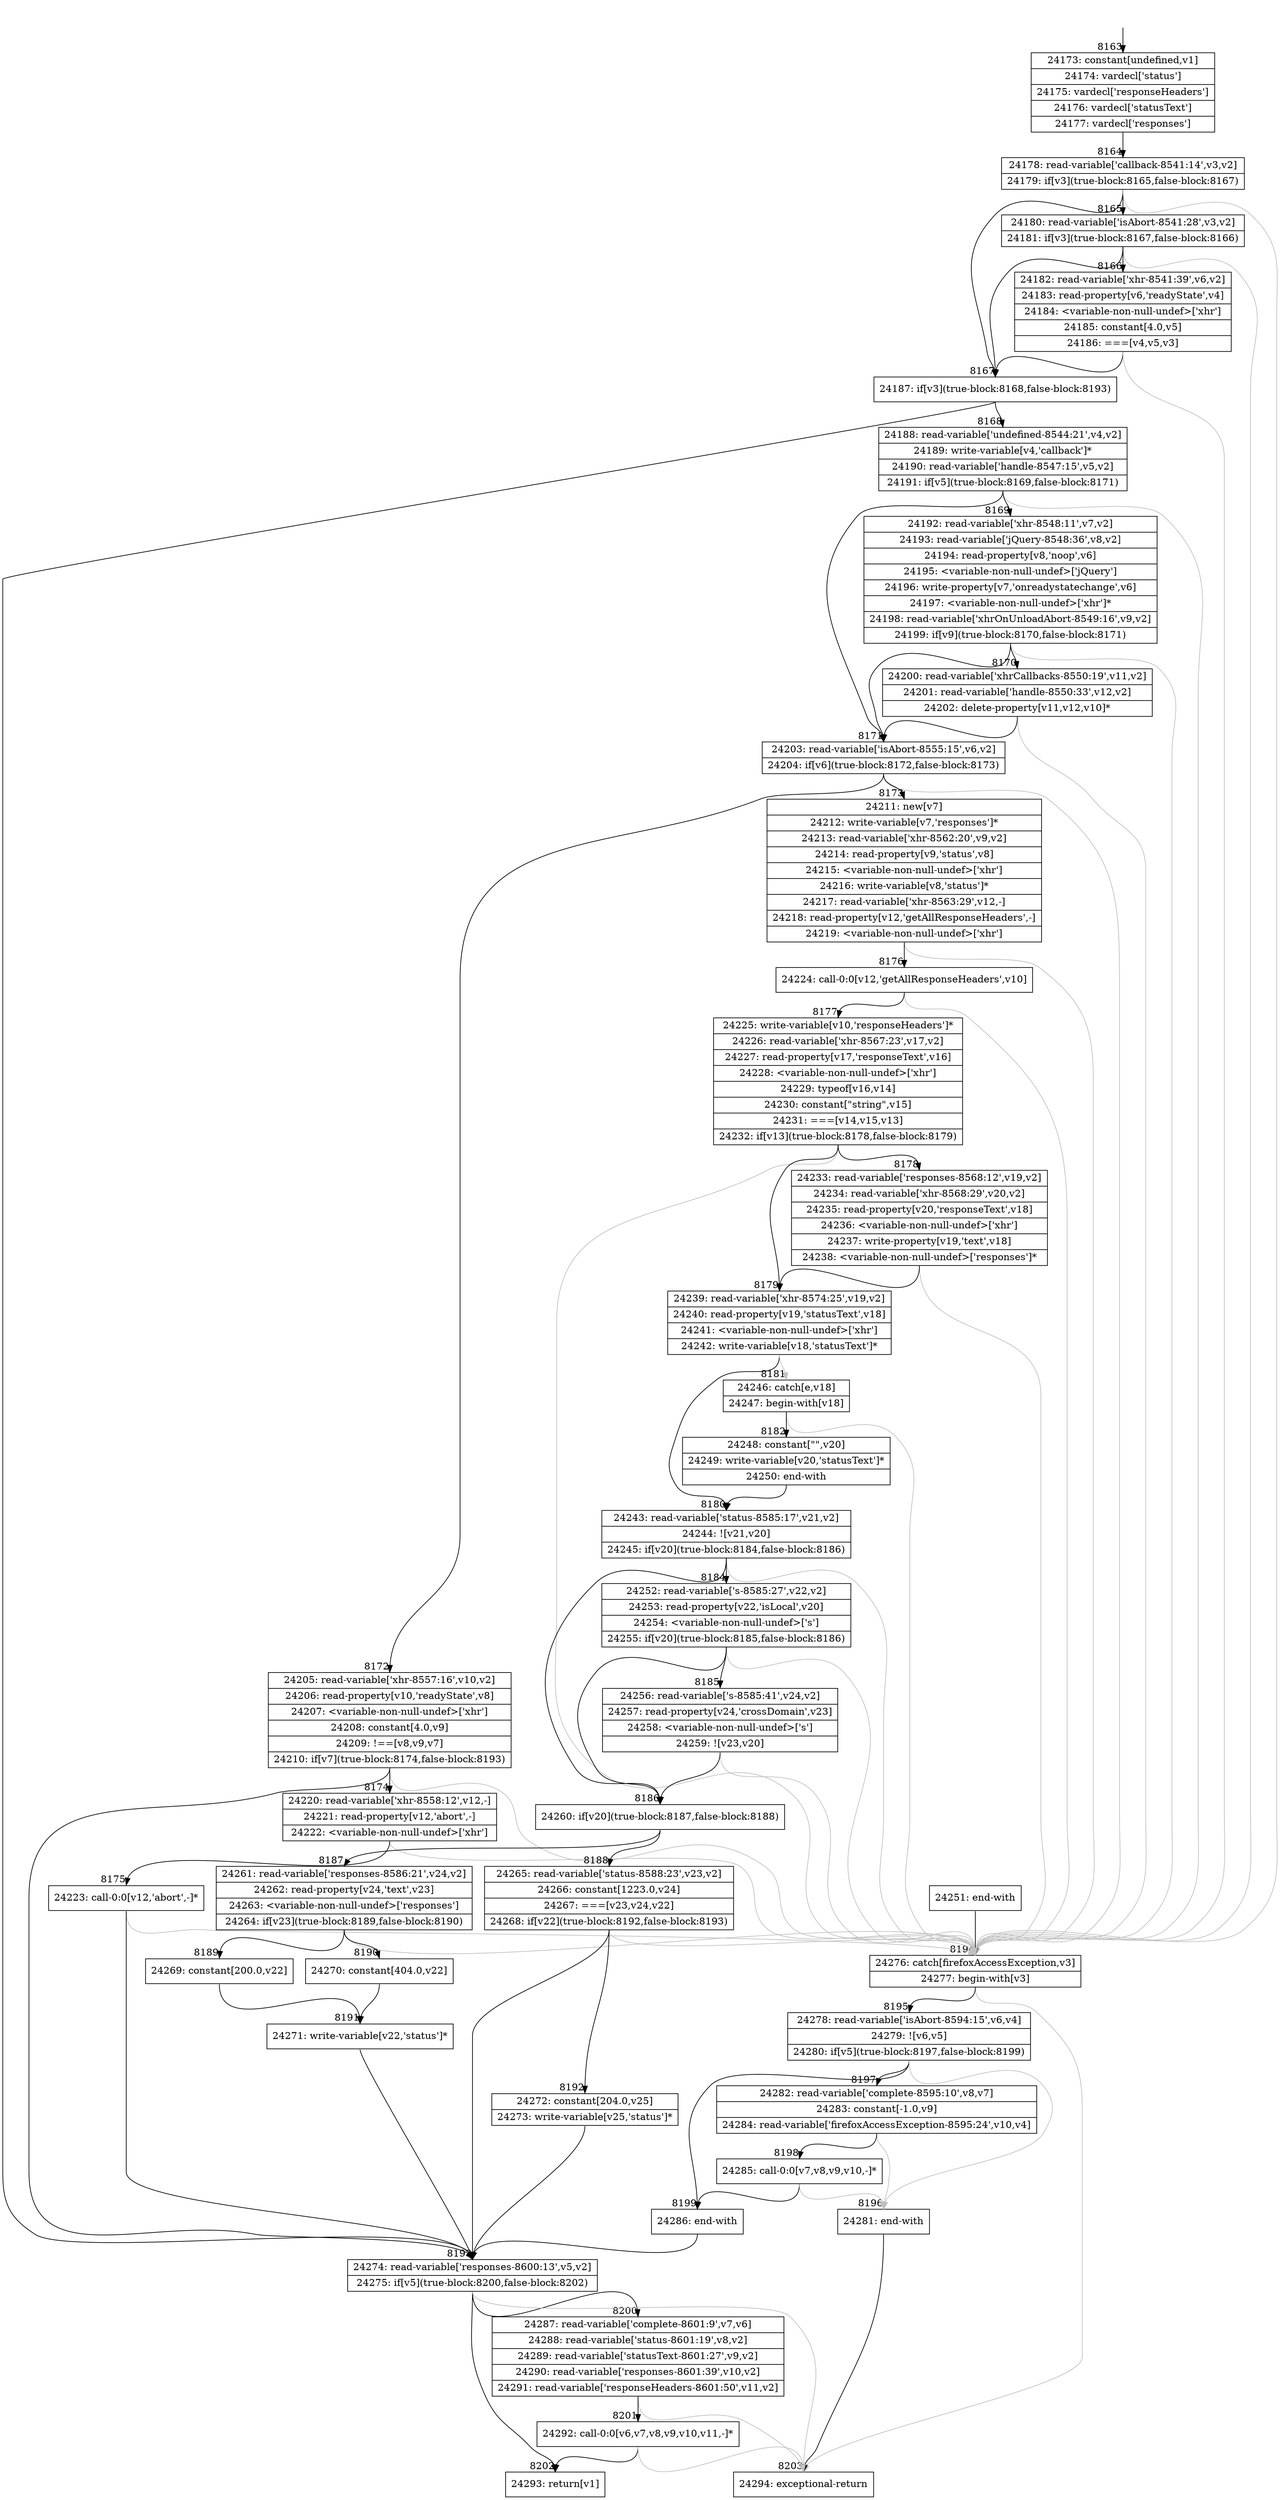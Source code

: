 digraph {
rankdir="TD"
BB_entry511[shape=none,label=""];
BB_entry511 -> BB8163 [tailport=s, headport=n, headlabel="    8163"]
BB8163 [shape=record label="{24173: constant[undefined,v1]|24174: vardecl['status']|24175: vardecl['responseHeaders']|24176: vardecl['statusText']|24177: vardecl['responses']}" ] 
BB8163 -> BB8164 [tailport=s, headport=n, headlabel="      8164"]
BB8164 [shape=record label="{24178: read-variable['callback-8541:14',v3,v2]|24179: if[v3](true-block:8165,false-block:8167)}" ] 
BB8164 -> BB8167 [tailport=s, headport=n, headlabel="      8167"]
BB8164 -> BB8165 [tailport=s, headport=n, headlabel="      8165"]
BB8164 -> BB8194 [tailport=s, headport=n, color=gray, headlabel="      8194"]
BB8165 [shape=record label="{24180: read-variable['isAbort-8541:28',v3,v2]|24181: if[v3](true-block:8167,false-block:8166)}" ] 
BB8165 -> BB8167 [tailport=s, headport=n]
BB8165 -> BB8166 [tailport=s, headport=n, headlabel="      8166"]
BB8165 -> BB8194 [tailport=s, headport=n, color=gray]
BB8166 [shape=record label="{24182: read-variable['xhr-8541:39',v6,v2]|24183: read-property[v6,'readyState',v4]|24184: \<variable-non-null-undef\>['xhr']|24185: constant[4.0,v5]|24186: ===[v4,v5,v3]}" ] 
BB8166 -> BB8167 [tailport=s, headport=n]
BB8166 -> BB8194 [tailport=s, headport=n, color=gray]
BB8167 [shape=record label="{24187: if[v3](true-block:8168,false-block:8193)}" ] 
BB8167 -> BB8168 [tailport=s, headport=n, headlabel="      8168"]
BB8167 -> BB8193 [tailport=s, headport=n, headlabel="      8193"]
BB8168 [shape=record label="{24188: read-variable['undefined-8544:21',v4,v2]|24189: write-variable[v4,'callback']*|24190: read-variable['handle-8547:15',v5,v2]|24191: if[v5](true-block:8169,false-block:8171)}" ] 
BB8168 -> BB8169 [tailport=s, headport=n, headlabel="      8169"]
BB8168 -> BB8171 [tailport=s, headport=n, headlabel="      8171"]
BB8168 -> BB8194 [tailport=s, headport=n, color=gray]
BB8169 [shape=record label="{24192: read-variable['xhr-8548:11',v7,v2]|24193: read-variable['jQuery-8548:36',v8,v2]|24194: read-property[v8,'noop',v6]|24195: \<variable-non-null-undef\>['jQuery']|24196: write-property[v7,'onreadystatechange',v6]|24197: \<variable-non-null-undef\>['xhr']*|24198: read-variable['xhrOnUnloadAbort-8549:16',v9,v2]|24199: if[v9](true-block:8170,false-block:8171)}" ] 
BB8169 -> BB8170 [tailport=s, headport=n, headlabel="      8170"]
BB8169 -> BB8171 [tailport=s, headport=n]
BB8169 -> BB8194 [tailport=s, headport=n, color=gray]
BB8170 [shape=record label="{24200: read-variable['xhrCallbacks-8550:19',v11,v2]|24201: read-variable['handle-8550:33',v12,v2]|24202: delete-property[v11,v12,v10]*}" ] 
BB8170 -> BB8171 [tailport=s, headport=n]
BB8170 -> BB8194 [tailport=s, headport=n, color=gray]
BB8171 [shape=record label="{24203: read-variable['isAbort-8555:15',v6,v2]|24204: if[v6](true-block:8172,false-block:8173)}" ] 
BB8171 -> BB8172 [tailport=s, headport=n, headlabel="      8172"]
BB8171 -> BB8173 [tailport=s, headport=n, headlabel="      8173"]
BB8171 -> BB8194 [tailport=s, headport=n, color=gray]
BB8172 [shape=record label="{24205: read-variable['xhr-8557:16',v10,v2]|24206: read-property[v10,'readyState',v8]|24207: \<variable-non-null-undef\>['xhr']|24208: constant[4.0,v9]|24209: !==[v8,v9,v7]|24210: if[v7](true-block:8174,false-block:8193)}" ] 
BB8172 -> BB8174 [tailport=s, headport=n, headlabel="      8174"]
BB8172 -> BB8193 [tailport=s, headport=n]
BB8172 -> BB8194 [tailport=s, headport=n, color=gray]
BB8173 [shape=record label="{24211: new[v7]|24212: write-variable[v7,'responses']*|24213: read-variable['xhr-8562:20',v9,v2]|24214: read-property[v9,'status',v8]|24215: \<variable-non-null-undef\>['xhr']|24216: write-variable[v8,'status']*|24217: read-variable['xhr-8563:29',v12,-]|24218: read-property[v12,'getAllResponseHeaders',-]|24219: \<variable-non-null-undef\>['xhr']}" ] 
BB8173 -> BB8176 [tailport=s, headport=n, headlabel="      8176"]
BB8173 -> BB8194 [tailport=s, headport=n, color=gray]
BB8174 [shape=record label="{24220: read-variable['xhr-8558:12',v12,-]|24221: read-property[v12,'abort',-]|24222: \<variable-non-null-undef\>['xhr']}" ] 
BB8174 -> BB8175 [tailport=s, headport=n, headlabel="      8175"]
BB8174 -> BB8194 [tailport=s, headport=n, color=gray]
BB8175 [shape=record label="{24223: call-0:0[v12,'abort',-]*}" ] 
BB8175 -> BB8193 [tailport=s, headport=n]
BB8175 -> BB8194 [tailport=s, headport=n, color=gray]
BB8176 [shape=record label="{24224: call-0:0[v12,'getAllResponseHeaders',v10]}" ] 
BB8176 -> BB8177 [tailport=s, headport=n, headlabel="      8177"]
BB8176 -> BB8194 [tailport=s, headport=n, color=gray]
BB8177 [shape=record label="{24225: write-variable[v10,'responseHeaders']*|24226: read-variable['xhr-8567:23',v17,v2]|24227: read-property[v17,'responseText',v16]|24228: \<variable-non-null-undef\>['xhr']|24229: typeof[v16,v14]|24230: constant[\"string\",v15]|24231: ===[v14,v15,v13]|24232: if[v13](true-block:8178,false-block:8179)}" ] 
BB8177 -> BB8178 [tailport=s, headport=n, headlabel="      8178"]
BB8177 -> BB8179 [tailport=s, headport=n, headlabel="      8179"]
BB8177 -> BB8194 [tailport=s, headport=n, color=gray]
BB8178 [shape=record label="{24233: read-variable['responses-8568:12',v19,v2]|24234: read-variable['xhr-8568:29',v20,v2]|24235: read-property[v20,'responseText',v18]|24236: \<variable-non-null-undef\>['xhr']|24237: write-property[v19,'text',v18]|24238: \<variable-non-null-undef\>['responses']*}" ] 
BB8178 -> BB8179 [tailport=s, headport=n]
BB8178 -> BB8194 [tailport=s, headport=n, color=gray]
BB8179 [shape=record label="{24239: read-variable['xhr-8574:25',v19,v2]|24240: read-property[v19,'statusText',v18]|24241: \<variable-non-null-undef\>['xhr']|24242: write-variable[v18,'statusText']*}" ] 
BB8179 -> BB8180 [tailport=s, headport=n, headlabel="      8180"]
BB8179 -> BB8181 [tailport=s, headport=n, color=gray, headlabel="      8181"]
BB8180 [shape=record label="{24243: read-variable['status-8585:17',v21,v2]|24244: ![v21,v20]|24245: if[v20](true-block:8184,false-block:8186)}" ] 
BB8180 -> BB8186 [tailport=s, headport=n, headlabel="      8186"]
BB8180 -> BB8184 [tailport=s, headport=n, headlabel="      8184"]
BB8180 -> BB8194 [tailport=s, headport=n, color=gray]
BB8181 [shape=record label="{24246: catch[e,v18]|24247: begin-with[v18]}" ] 
BB8181 -> BB8182 [tailport=s, headport=n, headlabel="      8182"]
BB8181 -> BB8194 [tailport=s, headport=n, color=gray]
BB8182 [shape=record label="{24248: constant[\"\",v20]|24249: write-variable[v20,'statusText']*|24250: end-with}" ] 
BB8182 -> BB8180 [tailport=s, headport=n]
BB8183 [shape=record label="{24251: end-with}" ] 
BB8183 -> BB8194 [tailport=s, headport=n]
BB8184 [shape=record label="{24252: read-variable['s-8585:27',v22,v2]|24253: read-property[v22,'isLocal',v20]|24254: \<variable-non-null-undef\>['s']|24255: if[v20](true-block:8185,false-block:8186)}" ] 
BB8184 -> BB8186 [tailport=s, headport=n]
BB8184 -> BB8185 [tailport=s, headport=n, headlabel="      8185"]
BB8184 -> BB8194 [tailport=s, headport=n, color=gray]
BB8185 [shape=record label="{24256: read-variable['s-8585:41',v24,v2]|24257: read-property[v24,'crossDomain',v23]|24258: \<variable-non-null-undef\>['s']|24259: ![v23,v20]}" ] 
BB8185 -> BB8186 [tailport=s, headport=n]
BB8185 -> BB8194 [tailport=s, headport=n, color=gray]
BB8186 [shape=record label="{24260: if[v20](true-block:8187,false-block:8188)}" ] 
BB8186 -> BB8187 [tailport=s, headport=n, headlabel="      8187"]
BB8186 -> BB8188 [tailport=s, headport=n, headlabel="      8188"]
BB8187 [shape=record label="{24261: read-variable['responses-8586:21',v24,v2]|24262: read-property[v24,'text',v23]|24263: \<variable-non-null-undef\>['responses']|24264: if[v23](true-block:8189,false-block:8190)}" ] 
BB8187 -> BB8189 [tailport=s, headport=n, headlabel="      8189"]
BB8187 -> BB8190 [tailport=s, headport=n, headlabel="      8190"]
BB8187 -> BB8194 [tailport=s, headport=n, color=gray]
BB8188 [shape=record label="{24265: read-variable['status-8588:23',v23,v2]|24266: constant[1223.0,v24]|24267: ===[v23,v24,v22]|24268: if[v22](true-block:8192,false-block:8193)}" ] 
BB8188 -> BB8192 [tailport=s, headport=n, headlabel="      8192"]
BB8188 -> BB8193 [tailport=s, headport=n]
BB8188 -> BB8194 [tailport=s, headport=n, color=gray]
BB8189 [shape=record label="{24269: constant[200.0,v22]}" ] 
BB8189 -> BB8191 [tailport=s, headport=n, headlabel="      8191"]
BB8190 [shape=record label="{24270: constant[404.0,v22]}" ] 
BB8190 -> BB8191 [tailport=s, headport=n]
BB8191 [shape=record label="{24271: write-variable[v22,'status']*}" ] 
BB8191 -> BB8193 [tailport=s, headport=n]
BB8192 [shape=record label="{24272: constant[204.0,v25]|24273: write-variable[v25,'status']*}" ] 
BB8192 -> BB8193 [tailport=s, headport=n]
BB8193 [shape=record label="{24274: read-variable['responses-8600:13',v5,v2]|24275: if[v5](true-block:8200,false-block:8202)}" ] 
BB8193 -> BB8200 [tailport=s, headport=n, headlabel="      8200"]
BB8193 -> BB8202 [tailport=s, headport=n, headlabel="      8202"]
BB8193 -> BB8203 [tailport=s, headport=n, color=gray, headlabel="      8203"]
BB8194 [shape=record label="{24276: catch[firefoxAccessException,v3]|24277: begin-with[v3]}" ] 
BB8194 -> BB8195 [tailport=s, headport=n, headlabel="      8195"]
BB8194 -> BB8203 [tailport=s, headport=n, color=gray]
BB8195 [shape=record label="{24278: read-variable['isAbort-8594:15',v6,v4]|24279: ![v6,v5]|24280: if[v5](true-block:8197,false-block:8199)}" ] 
BB8195 -> BB8197 [tailport=s, headport=n, headlabel="      8197"]
BB8195 -> BB8199 [tailport=s, headport=n, headlabel="      8199"]
BB8195 -> BB8196 [tailport=s, headport=n, color=gray, headlabel="      8196"]
BB8196 [shape=record label="{24281: end-with}" ] 
BB8196 -> BB8203 [tailport=s, headport=n]
BB8197 [shape=record label="{24282: read-variable['complete-8595:10',v8,v7]|24283: constant[-1.0,v9]|24284: read-variable['firefoxAccessException-8595:24',v10,v4]}" ] 
BB8197 -> BB8198 [tailport=s, headport=n, headlabel="      8198"]
BB8197 -> BB8196 [tailport=s, headport=n, color=gray]
BB8198 [shape=record label="{24285: call-0:0[v7,v8,v9,v10,-]*}" ] 
BB8198 -> BB8199 [tailport=s, headport=n]
BB8198 -> BB8196 [tailport=s, headport=n, color=gray]
BB8199 [shape=record label="{24286: end-with}" ] 
BB8199 -> BB8193 [tailport=s, headport=n]
BB8200 [shape=record label="{24287: read-variable['complete-8601:9',v7,v6]|24288: read-variable['status-8601:19',v8,v2]|24289: read-variable['statusText-8601:27',v9,v2]|24290: read-variable['responses-8601:39',v10,v2]|24291: read-variable['responseHeaders-8601:50',v11,v2]}" ] 
BB8200 -> BB8201 [tailport=s, headport=n, headlabel="      8201"]
BB8200 -> BB8203 [tailport=s, headport=n, color=gray]
BB8201 [shape=record label="{24292: call-0:0[v6,v7,v8,v9,v10,v11,-]*}" ] 
BB8201 -> BB8202 [tailport=s, headport=n]
BB8201 -> BB8203 [tailport=s, headport=n, color=gray]
BB8202 [shape=record label="{24293: return[v1]}" ] 
BB8203 [shape=record label="{24294: exceptional-return}" ] 
}
